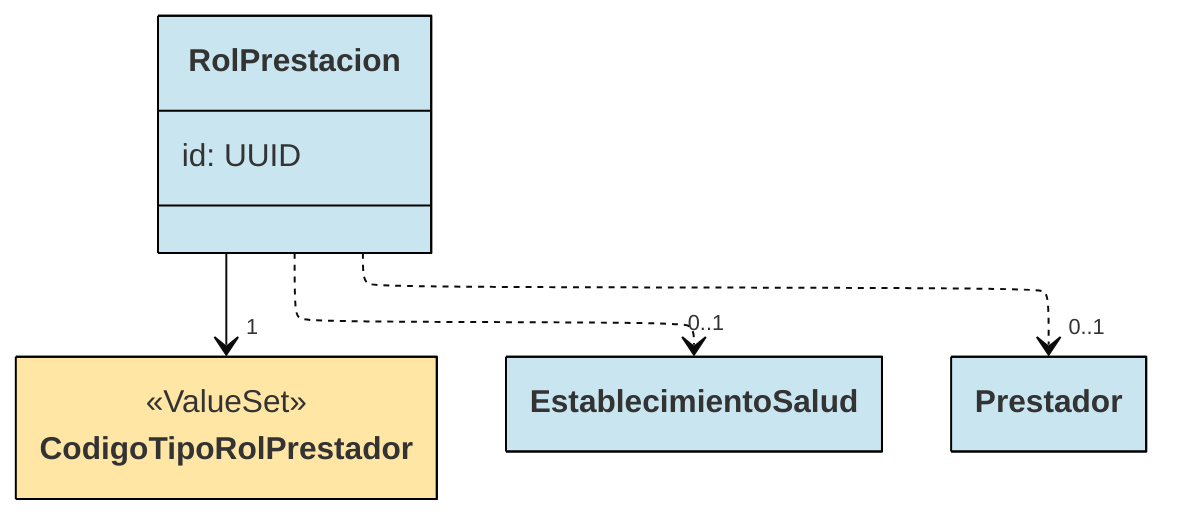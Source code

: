 ---
config:
  layout: elk
  theme: base
  class:
    hideEmptyMembersBox: true
  themeVariables:
    primaryBorderColor: "#000000"
    primaryColor: "#C9E6F0"
---

classDiagram
direction TB

class RolPrestacion {
  id: UUID
}
class CodigoTipoRolPrestador { <<ValueSet>> }


RolPrestacion ..> "0..1" EstablecimientoSalud
RolPrestacion ..> "0..1" Prestador

link CodigoTipoRolPrestador "https://build.fhir.org/ig/Minsal-CL/SIGTEv2-IG/ValueSet-VSPractitionerTipoRolLE.html"
style CodigoTipoRolPrestador fill:#FFE6A5
RolPrestacion --> "1" CodigoTipoRolPrestador